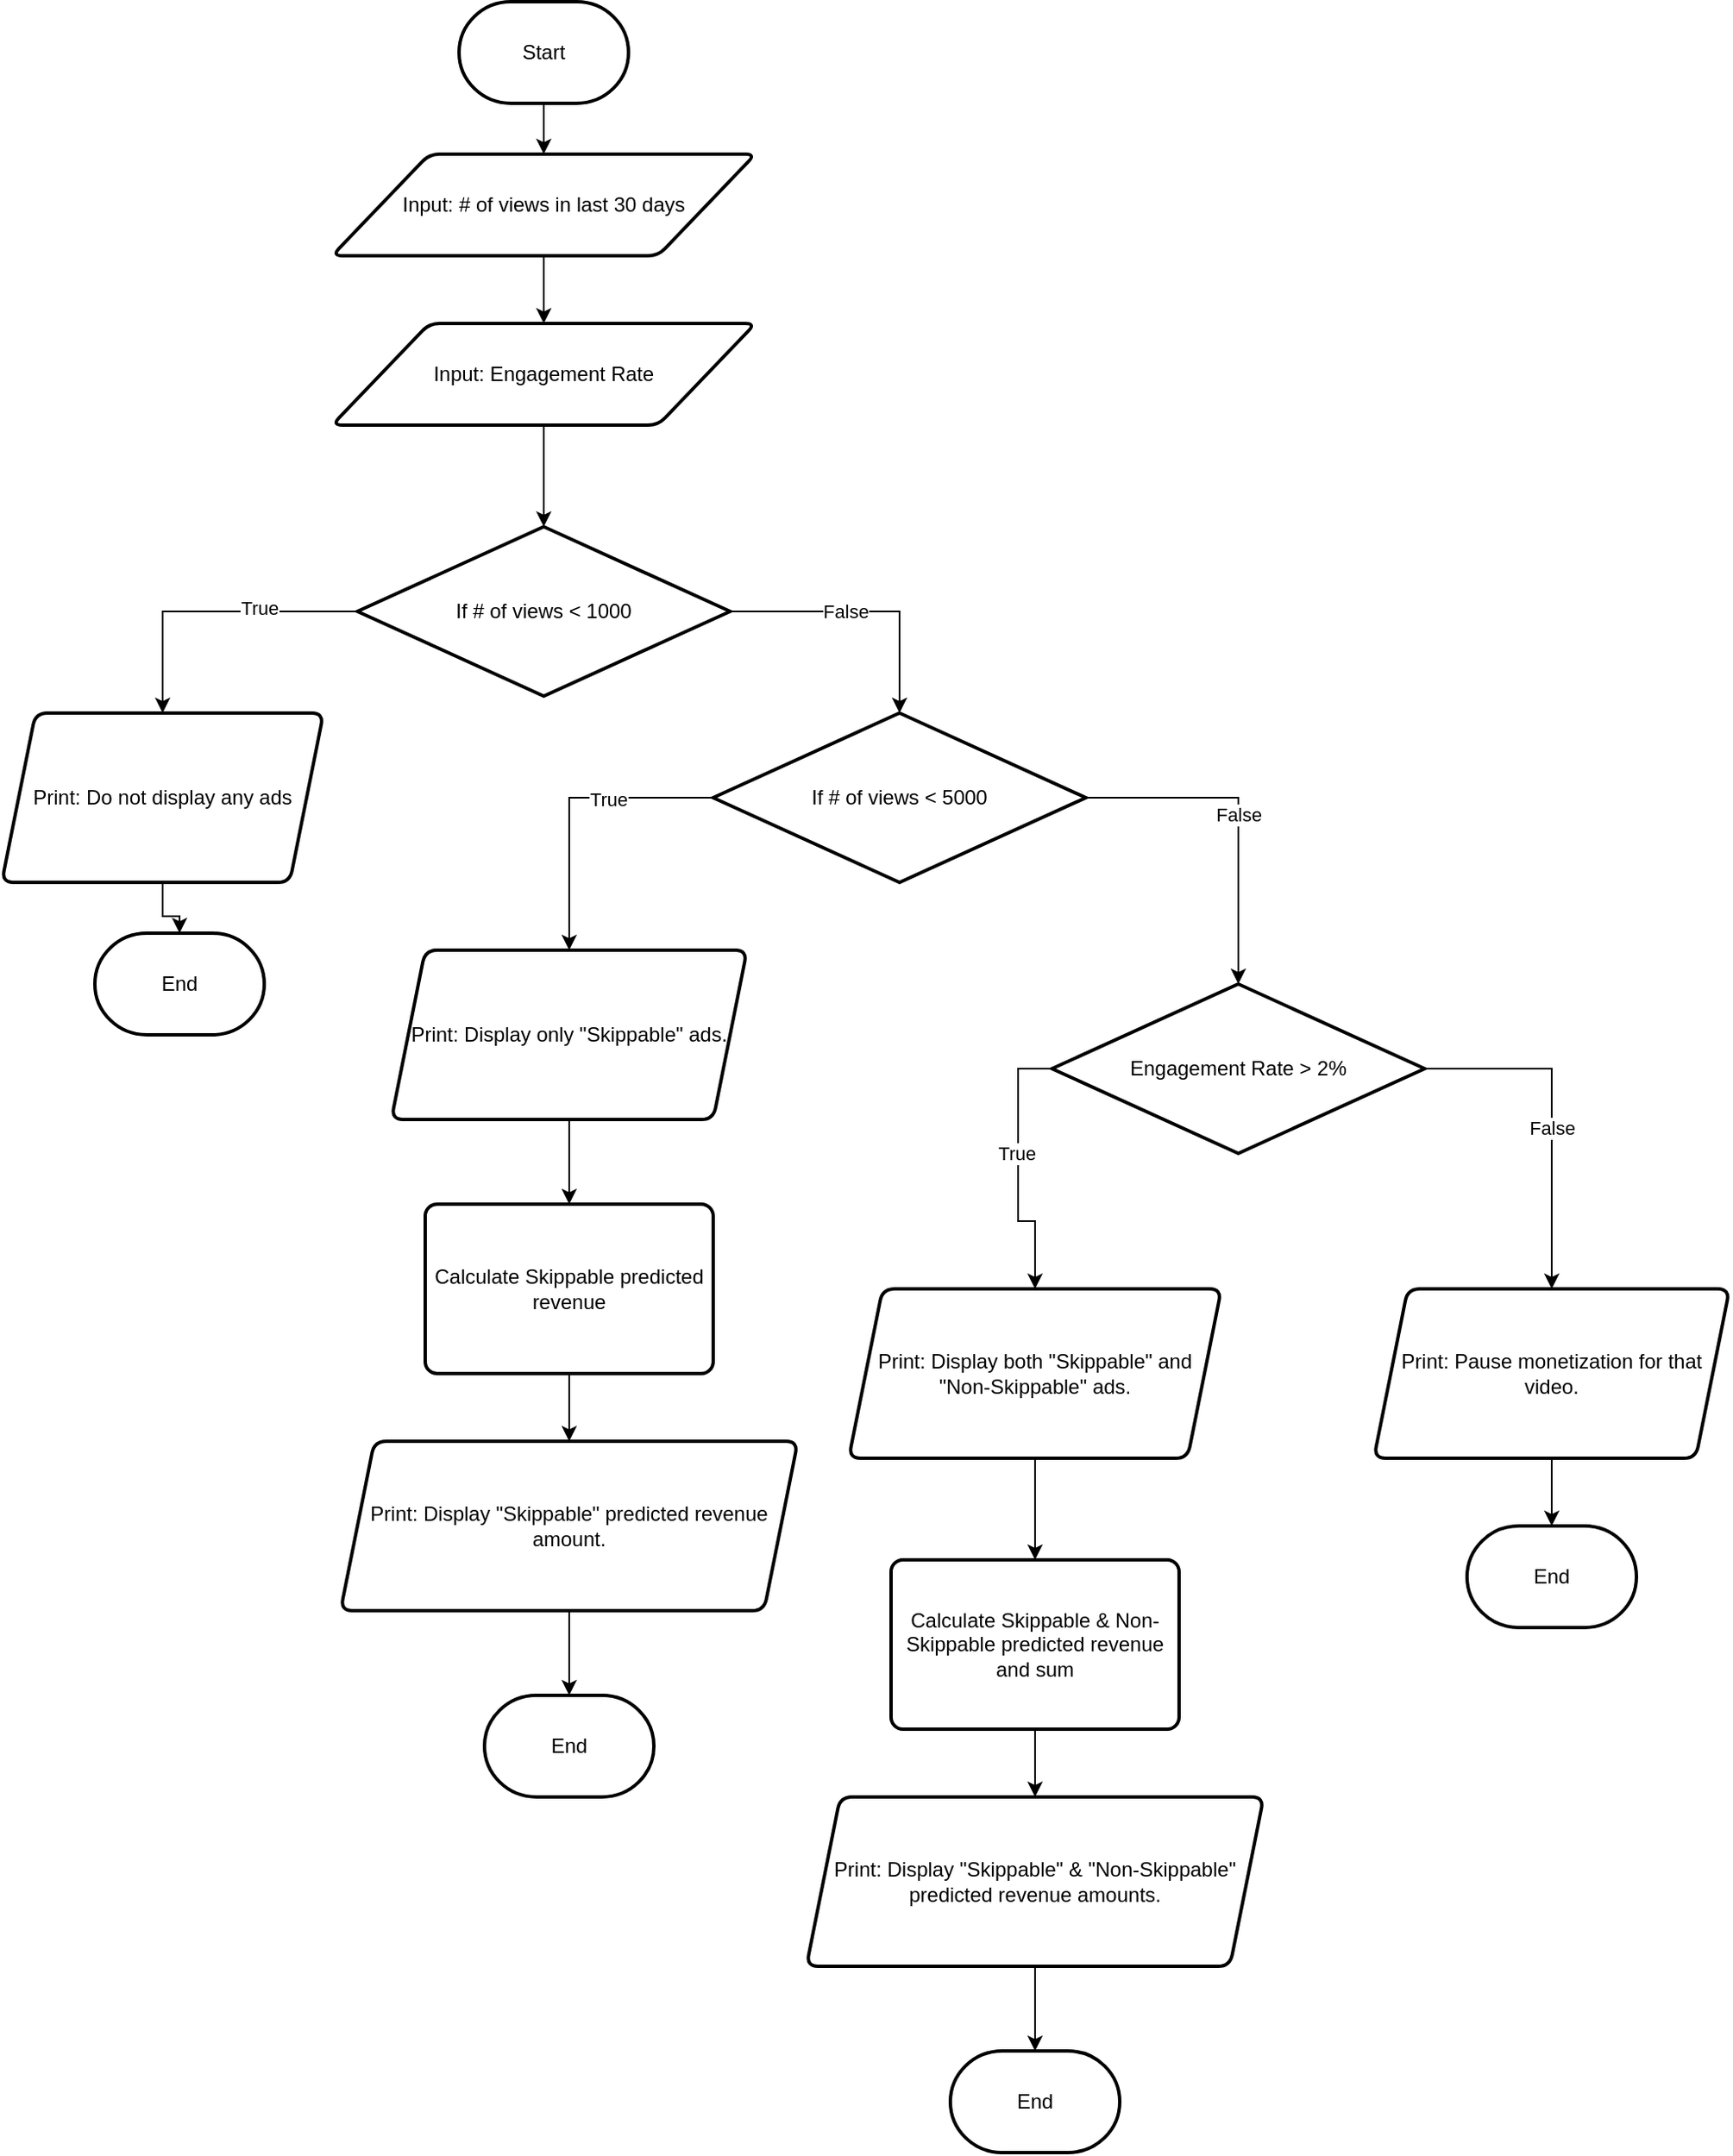 <mxfile version="24.8.3">
  <diagram name="Page-1" id="LuMb9QlDC8rWXjeZ2_R4">
    <mxGraphModel dx="1138" dy="974" grid="1" gridSize="10" guides="1" tooltips="1" connect="1" arrows="1" fold="1" page="1" pageScale="1" pageWidth="850" pageHeight="1100" math="0" shadow="0">
      <root>
        <mxCell id="0" />
        <mxCell id="1" parent="0" />
        <mxCell id="Aq8ec5txELI5ofOHZvyf-5" style="edgeStyle=orthogonalEdgeStyle;rounded=0;orthogonalLoop=1;jettySize=auto;html=1;exitX=0.5;exitY=1;exitDx=0;exitDy=0;exitPerimeter=0;entryX=0.5;entryY=0;entryDx=0;entryDy=0;" parent="1" source="Aq8ec5txELI5ofOHZvyf-1" target="Aq8ec5txELI5ofOHZvyf-2" edge="1">
          <mxGeometry relative="1" as="geometry" />
        </mxCell>
        <mxCell id="Aq8ec5txELI5ofOHZvyf-1" value="Start" style="strokeWidth=2;html=1;shape=mxgraph.flowchart.terminator;whiteSpace=wrap;" parent="1" vertex="1">
          <mxGeometry x="350" y="140" width="100" height="60" as="geometry" />
        </mxCell>
        <mxCell id="Aq8ec5txELI5ofOHZvyf-6" style="edgeStyle=orthogonalEdgeStyle;rounded=0;orthogonalLoop=1;jettySize=auto;html=1;exitX=0.5;exitY=1;exitDx=0;exitDy=0;entryX=0.5;entryY=0;entryDx=0;entryDy=0;" parent="1" source="Aq8ec5txELI5ofOHZvyf-2" target="Aq8ec5txELI5ofOHZvyf-3" edge="1">
          <mxGeometry relative="1" as="geometry" />
        </mxCell>
        <mxCell id="Aq8ec5txELI5ofOHZvyf-2" value="Input: # of views in last 30 days" style="shape=parallelogram;html=1;strokeWidth=2;perimeter=parallelogramPerimeter;whiteSpace=wrap;rounded=1;arcSize=12;size=0.23;" parent="1" vertex="1">
          <mxGeometry x="275" y="230" width="250" height="60" as="geometry" />
        </mxCell>
        <mxCell id="Aq8ec5txELI5ofOHZvyf-7" style="edgeStyle=orthogonalEdgeStyle;rounded=0;orthogonalLoop=1;jettySize=auto;html=1;exitX=0.5;exitY=1;exitDx=0;exitDy=0;" parent="1" source="Aq8ec5txELI5ofOHZvyf-3" target="Aq8ec5txELI5ofOHZvyf-4" edge="1">
          <mxGeometry relative="1" as="geometry" />
        </mxCell>
        <mxCell id="Aq8ec5txELI5ofOHZvyf-3" value="Input: Engagement Rate" style="shape=parallelogram;html=1;strokeWidth=2;perimeter=parallelogramPerimeter;whiteSpace=wrap;rounded=1;arcSize=12;size=0.23;" parent="1" vertex="1">
          <mxGeometry x="275" y="330" width="250" height="60" as="geometry" />
        </mxCell>
        <mxCell id="Aq8ec5txELI5ofOHZvyf-8" style="edgeStyle=orthogonalEdgeStyle;rounded=0;orthogonalLoop=1;jettySize=auto;html=1;entryX=0.5;entryY=0;entryDx=0;entryDy=0;" parent="1" source="Aq8ec5txELI5ofOHZvyf-4" target="Aq8ec5txELI5ofOHZvyf-11" edge="1">
          <mxGeometry relative="1" as="geometry">
            <mxPoint x="180" y="640" as="targetPoint" />
          </mxGeometry>
        </mxCell>
        <mxCell id="Aq8ec5txELI5ofOHZvyf-10" value="True" style="edgeLabel;html=1;align=center;verticalAlign=middle;resizable=0;points=[];" parent="Aq8ec5txELI5ofOHZvyf-8" vertex="1" connectable="0">
          <mxGeometry x="-0.335" y="-2" relative="1" as="geometry">
            <mxPoint as="offset" />
          </mxGeometry>
        </mxCell>
        <mxCell id="Aq8ec5txELI5ofOHZvyf-12" style="edgeStyle=orthogonalEdgeStyle;rounded=0;orthogonalLoop=1;jettySize=auto;html=1;exitX=1;exitY=0.5;exitDx=0;exitDy=0;exitPerimeter=0;entryX=0.5;entryY=0;entryDx=0;entryDy=0;entryPerimeter=0;" parent="1" source="Aq8ec5txELI5ofOHZvyf-4" target="Aq8ec5txELI5ofOHZvyf-14" edge="1">
          <mxGeometry relative="1" as="geometry">
            <mxPoint x="700" y="640" as="targetPoint" />
          </mxGeometry>
        </mxCell>
        <mxCell id="Aq8ec5txELI5ofOHZvyf-13" value="False" style="edgeLabel;html=1;align=center;verticalAlign=middle;resizable=0;points=[];" parent="Aq8ec5txELI5ofOHZvyf-12" vertex="1" connectable="0">
          <mxGeometry x="-0.147" relative="1" as="geometry">
            <mxPoint as="offset" />
          </mxGeometry>
        </mxCell>
        <mxCell id="Aq8ec5txELI5ofOHZvyf-4" value="If # of views &amp;lt; 1000" style="strokeWidth=2;html=1;shape=mxgraph.flowchart.decision;whiteSpace=wrap;" parent="1" vertex="1">
          <mxGeometry x="290" y="450" width="220" height="100" as="geometry" />
        </mxCell>
        <mxCell id="Aq8ec5txELI5ofOHZvyf-16" style="edgeStyle=orthogonalEdgeStyle;rounded=0;orthogonalLoop=1;jettySize=auto;html=1;exitX=0.5;exitY=1;exitDx=0;exitDy=0;" parent="1" source="Aq8ec5txELI5ofOHZvyf-11" target="Aq8ec5txELI5ofOHZvyf-15" edge="1">
          <mxGeometry relative="1" as="geometry" />
        </mxCell>
        <mxCell id="Aq8ec5txELI5ofOHZvyf-11" value="Print: Do not display any ads" style="rounded=1;whiteSpace=wrap;html=1;absoluteArcSize=1;arcSize=14;strokeWidth=2;shape=parallelogram;perimeter=parallelogramPerimeter;fixedSize=1;" parent="1" vertex="1">
          <mxGeometry x="80" y="560" width="190" height="100" as="geometry" />
        </mxCell>
        <mxCell id="Aq8ec5txELI5ofOHZvyf-18" style="edgeStyle=orthogonalEdgeStyle;rounded=0;orthogonalLoop=1;jettySize=auto;html=1;exitX=0;exitY=0.5;exitDx=0;exitDy=0;exitPerimeter=0;" parent="1" source="Aq8ec5txELI5ofOHZvyf-14" target="Aq8ec5txELI5ofOHZvyf-19" edge="1">
          <mxGeometry relative="1" as="geometry">
            <mxPoint x="430" y="690" as="targetPoint" />
          </mxGeometry>
        </mxCell>
        <mxCell id="Aq8ec5txELI5ofOHZvyf-20" value="True" style="edgeLabel;html=1;align=center;verticalAlign=middle;resizable=0;points=[];" parent="Aq8ec5txELI5ofOHZvyf-18" vertex="1" connectable="0">
          <mxGeometry x="-0.29" y="1" relative="1" as="geometry">
            <mxPoint as="offset" />
          </mxGeometry>
        </mxCell>
        <mxCell id="Aq8ec5txELI5ofOHZvyf-14" value="If # of views &amp;lt; 5000" style="strokeWidth=2;html=1;shape=mxgraph.flowchart.decision;whiteSpace=wrap;" parent="1" vertex="1">
          <mxGeometry x="500" y="560" width="220" height="100" as="geometry" />
        </mxCell>
        <mxCell id="Aq8ec5txELI5ofOHZvyf-15" value="End" style="strokeWidth=2;html=1;shape=mxgraph.flowchart.terminator;whiteSpace=wrap;" parent="1" vertex="1">
          <mxGeometry x="135" y="690" width="100" height="60" as="geometry" />
        </mxCell>
        <mxCell id="Aq8ec5txELI5ofOHZvyf-24" style="edgeStyle=orthogonalEdgeStyle;rounded=0;orthogonalLoop=1;jettySize=auto;html=1;exitX=0.5;exitY=1;exitDx=0;exitDy=0;entryX=0.5;entryY=0;entryDx=0;entryDy=0;" parent="1" source="Aq8ec5txELI5ofOHZvyf-19" target="Aq8ec5txELI5ofOHZvyf-23" edge="1">
          <mxGeometry relative="1" as="geometry" />
        </mxCell>
        <mxCell id="Aq8ec5txELI5ofOHZvyf-19" value="Print: Display only &quot;Skippable&quot; ads." style="rounded=1;whiteSpace=wrap;html=1;absoluteArcSize=1;arcSize=14;strokeWidth=2;shape=parallelogram;perimeter=parallelogramPerimeter;fixedSize=1;" parent="1" vertex="1">
          <mxGeometry x="310" y="700" width="210" height="100" as="geometry" />
        </mxCell>
        <mxCell id="Aq8ec5txELI5ofOHZvyf-21" style="edgeStyle=orthogonalEdgeStyle;rounded=0;orthogonalLoop=1;jettySize=auto;html=1;exitX=1;exitY=0.5;exitDx=0;exitDy=0;exitPerimeter=0;entryX=0.5;entryY=0;entryDx=0;entryDy=0;entryPerimeter=0;" parent="1" source="Aq8ec5txELI5ofOHZvyf-14" edge="1" target="nwXpdn_14Zjbyk3oZPFi-1">
          <mxGeometry relative="1" as="geometry">
            <mxPoint x="810" y="720" as="targetPoint" />
          </mxGeometry>
        </mxCell>
        <mxCell id="Aq8ec5txELI5ofOHZvyf-25" value="False" style="edgeLabel;html=1;align=center;verticalAlign=middle;resizable=0;points=[];" parent="Aq8ec5txELI5ofOHZvyf-21" vertex="1" connectable="0">
          <mxGeometry relative="1" as="geometry">
            <mxPoint as="offset" />
          </mxGeometry>
        </mxCell>
        <mxCell id="nwXpdn_14Zjbyk3oZPFi-15" style="edgeStyle=orthogonalEdgeStyle;rounded=0;orthogonalLoop=1;jettySize=auto;html=1;exitX=0.5;exitY=1;exitDx=0;exitDy=0;entryX=0.5;entryY=0;entryDx=0;entryDy=0;" edge="1" parent="1" source="Aq8ec5txELI5ofOHZvyf-23" target="nwXpdn_14Zjbyk3oZPFi-14">
          <mxGeometry relative="1" as="geometry" />
        </mxCell>
        <mxCell id="Aq8ec5txELI5ofOHZvyf-23" value="Calculate Skippable predicted revenue" style="rounded=1;whiteSpace=wrap;html=1;absoluteArcSize=1;arcSize=14;strokeWidth=2;" parent="1" vertex="1">
          <mxGeometry x="330" y="850" width="170" height="100" as="geometry" />
        </mxCell>
        <mxCell id="nwXpdn_14Zjbyk3oZPFi-23" style="edgeStyle=orthogonalEdgeStyle;rounded=0;orthogonalLoop=1;jettySize=auto;html=1;exitX=0.5;exitY=1;exitDx=0;exitDy=0;entryX=0.5;entryY=0;entryDx=0;entryDy=0;" edge="1" parent="1" source="Aq8ec5txELI5ofOHZvyf-26" target="nwXpdn_14Zjbyk3oZPFi-19">
          <mxGeometry relative="1" as="geometry" />
        </mxCell>
        <mxCell id="Aq8ec5txELI5ofOHZvyf-26" value="Print: Display both &quot;Skippable&quot; and &quot;Non-Skippable&quot; ads." style="rounded=1;whiteSpace=wrap;html=1;absoluteArcSize=1;arcSize=14;strokeWidth=2;shape=parallelogram;perimeter=parallelogramPerimeter;fixedSize=1;" parent="1" vertex="1">
          <mxGeometry x="580" y="900" width="220" height="100" as="geometry" />
        </mxCell>
        <mxCell id="nwXpdn_14Zjbyk3oZPFi-2" style="edgeStyle=orthogonalEdgeStyle;rounded=0;orthogonalLoop=1;jettySize=auto;html=1;exitX=0;exitY=0.5;exitDx=0;exitDy=0;exitPerimeter=0;" edge="1" parent="1" source="nwXpdn_14Zjbyk3oZPFi-1" target="Aq8ec5txELI5ofOHZvyf-26">
          <mxGeometry relative="1" as="geometry" />
        </mxCell>
        <mxCell id="nwXpdn_14Zjbyk3oZPFi-3" value="True" style="edgeLabel;html=1;align=center;verticalAlign=middle;resizable=0;points=[];" vertex="1" connectable="0" parent="nwXpdn_14Zjbyk3oZPFi-2">
          <mxGeometry x="-0.123" y="-1" relative="1" as="geometry">
            <mxPoint as="offset" />
          </mxGeometry>
        </mxCell>
        <mxCell id="nwXpdn_14Zjbyk3oZPFi-6" style="edgeStyle=orthogonalEdgeStyle;rounded=0;orthogonalLoop=1;jettySize=auto;html=1;exitX=1;exitY=0.5;exitDx=0;exitDy=0;exitPerimeter=0;entryX=0.5;entryY=0;entryDx=0;entryDy=0;" edge="1" parent="1" source="nwXpdn_14Zjbyk3oZPFi-1" target="nwXpdn_14Zjbyk3oZPFi-8">
          <mxGeometry relative="1" as="geometry">
            <mxPoint x="1010" y="900" as="targetPoint" />
          </mxGeometry>
        </mxCell>
        <mxCell id="nwXpdn_14Zjbyk3oZPFi-7" value="False" style="edgeLabel;html=1;align=center;verticalAlign=middle;resizable=0;points=[];" vertex="1" connectable="0" parent="nwXpdn_14Zjbyk3oZPFi-6">
          <mxGeometry x="0.066" relative="1" as="geometry">
            <mxPoint as="offset" />
          </mxGeometry>
        </mxCell>
        <mxCell id="nwXpdn_14Zjbyk3oZPFi-1" value="Engagement Rate &amp;gt; 2%" style="strokeWidth=2;html=1;shape=mxgraph.flowchart.decision;whiteSpace=wrap;" vertex="1" parent="1">
          <mxGeometry x="700" y="720" width="220" height="100" as="geometry" />
        </mxCell>
        <mxCell id="nwXpdn_14Zjbyk3oZPFi-8" value="Print: Pause monetization for that video." style="rounded=1;whiteSpace=wrap;html=1;absoluteArcSize=1;arcSize=14;strokeWidth=2;shape=parallelogram;perimeter=parallelogramPerimeter;fixedSize=1;" vertex="1" parent="1">
          <mxGeometry x="890" y="900" width="210" height="100" as="geometry" />
        </mxCell>
        <mxCell id="nwXpdn_14Zjbyk3oZPFi-12" value="End" style="strokeWidth=2;html=1;shape=mxgraph.flowchart.terminator;whiteSpace=wrap;" vertex="1" parent="1">
          <mxGeometry x="945" y="1040" width="100" height="60" as="geometry" />
        </mxCell>
        <mxCell id="nwXpdn_14Zjbyk3oZPFi-13" style="edgeStyle=orthogonalEdgeStyle;rounded=0;orthogonalLoop=1;jettySize=auto;html=1;exitX=0.5;exitY=1;exitDx=0;exitDy=0;entryX=0.5;entryY=0;entryDx=0;entryDy=0;entryPerimeter=0;" edge="1" parent="1" source="nwXpdn_14Zjbyk3oZPFi-8" target="nwXpdn_14Zjbyk3oZPFi-12">
          <mxGeometry relative="1" as="geometry" />
        </mxCell>
        <mxCell id="nwXpdn_14Zjbyk3oZPFi-14" value="Print: Display &quot;Skippable&quot; predicted revenue amount." style="rounded=1;whiteSpace=wrap;html=1;absoluteArcSize=1;arcSize=14;strokeWidth=2;shape=parallelogram;perimeter=parallelogramPerimeter;fixedSize=1;" vertex="1" parent="1">
          <mxGeometry x="280" y="990" width="270" height="100" as="geometry" />
        </mxCell>
        <mxCell id="nwXpdn_14Zjbyk3oZPFi-16" value="End" style="strokeWidth=2;html=1;shape=mxgraph.flowchart.terminator;whiteSpace=wrap;" vertex="1" parent="1">
          <mxGeometry x="365" y="1140" width="100" height="60" as="geometry" />
        </mxCell>
        <mxCell id="nwXpdn_14Zjbyk3oZPFi-17" style="edgeStyle=orthogonalEdgeStyle;rounded=0;orthogonalLoop=1;jettySize=auto;html=1;exitX=0.5;exitY=1;exitDx=0;exitDy=0;entryX=0.5;entryY=0;entryDx=0;entryDy=0;entryPerimeter=0;" edge="1" parent="1" source="nwXpdn_14Zjbyk3oZPFi-14" target="nwXpdn_14Zjbyk3oZPFi-16">
          <mxGeometry relative="1" as="geometry" />
        </mxCell>
        <mxCell id="nwXpdn_14Zjbyk3oZPFi-18" style="edgeStyle=orthogonalEdgeStyle;rounded=0;orthogonalLoop=1;jettySize=auto;html=1;exitX=0.5;exitY=1;exitDx=0;exitDy=0;entryX=0.5;entryY=0;entryDx=0;entryDy=0;" edge="1" parent="1" source="nwXpdn_14Zjbyk3oZPFi-19" target="nwXpdn_14Zjbyk3oZPFi-20">
          <mxGeometry relative="1" as="geometry" />
        </mxCell>
        <mxCell id="nwXpdn_14Zjbyk3oZPFi-19" value="Calculate Skippable &amp;amp; Non-Skippable predicted revenue and sum" style="rounded=1;whiteSpace=wrap;html=1;absoluteArcSize=1;arcSize=14;strokeWidth=2;" vertex="1" parent="1">
          <mxGeometry x="605" y="1060" width="170" height="100" as="geometry" />
        </mxCell>
        <mxCell id="nwXpdn_14Zjbyk3oZPFi-20" value="Print: Display &quot;Skippable&quot; &amp;amp; &quot;Non-Skippable&quot; predicted revenue amounts." style="rounded=1;whiteSpace=wrap;html=1;absoluteArcSize=1;arcSize=14;strokeWidth=2;shape=parallelogram;perimeter=parallelogramPerimeter;fixedSize=1;" vertex="1" parent="1">
          <mxGeometry x="555" y="1200" width="270" height="100" as="geometry" />
        </mxCell>
        <mxCell id="nwXpdn_14Zjbyk3oZPFi-21" value="End" style="strokeWidth=2;html=1;shape=mxgraph.flowchart.terminator;whiteSpace=wrap;" vertex="1" parent="1">
          <mxGeometry x="640" y="1350" width="100" height="60" as="geometry" />
        </mxCell>
        <mxCell id="nwXpdn_14Zjbyk3oZPFi-22" style="edgeStyle=orthogonalEdgeStyle;rounded=0;orthogonalLoop=1;jettySize=auto;html=1;exitX=0.5;exitY=1;exitDx=0;exitDy=0;entryX=0.5;entryY=0;entryDx=0;entryDy=0;entryPerimeter=0;" edge="1" parent="1" source="nwXpdn_14Zjbyk3oZPFi-20" target="nwXpdn_14Zjbyk3oZPFi-21">
          <mxGeometry relative="1" as="geometry" />
        </mxCell>
      </root>
    </mxGraphModel>
  </diagram>
</mxfile>
